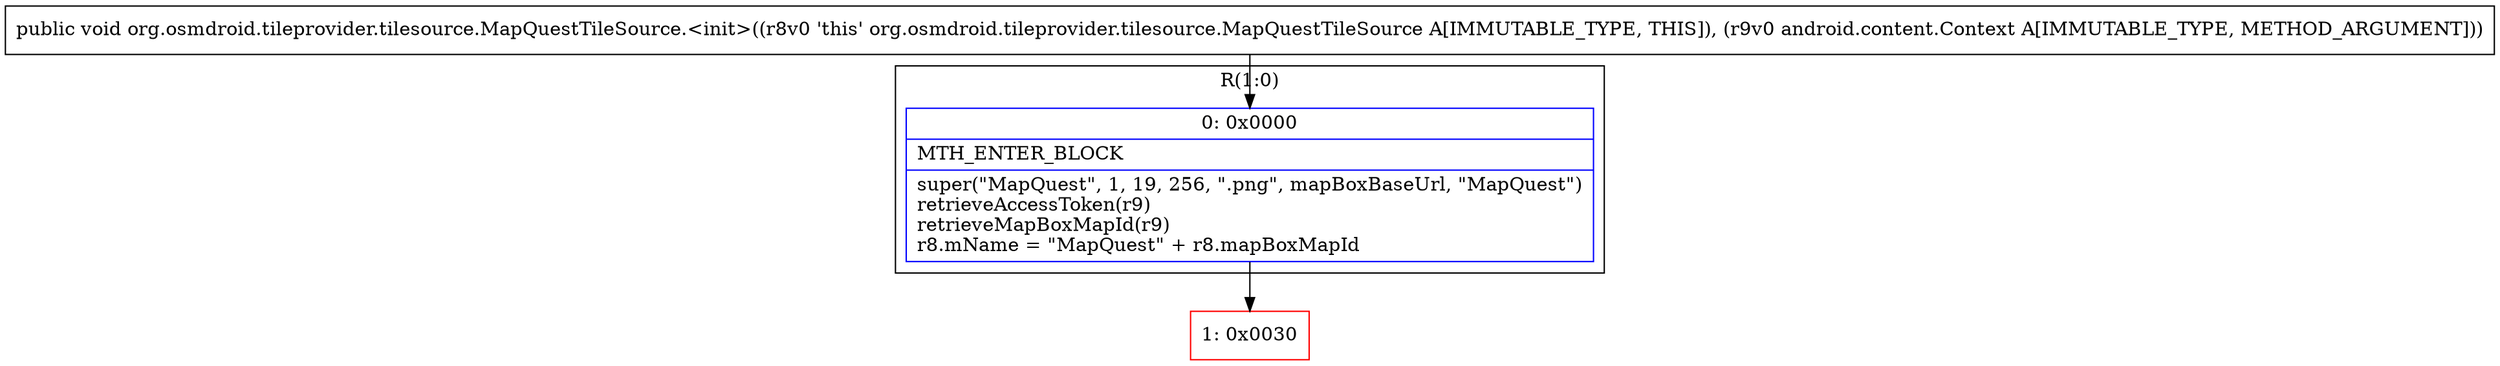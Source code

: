 digraph "CFG fororg.osmdroid.tileprovider.tilesource.MapQuestTileSource.\<init\>(Landroid\/content\/Context;)V" {
subgraph cluster_Region_1118953041 {
label = "R(1:0)";
node [shape=record,color=blue];
Node_0 [shape=record,label="{0\:\ 0x0000|MTH_ENTER_BLOCK\l|super(\"MapQuest\", 1, 19, 256, \".png\", mapBoxBaseUrl, \"MapQuest\")\lretrieveAccessToken(r9)\lretrieveMapBoxMapId(r9)\lr8.mName = \"MapQuest\" + r8.mapBoxMapId\l}"];
}
Node_1 [shape=record,color=red,label="{1\:\ 0x0030}"];
MethodNode[shape=record,label="{public void org.osmdroid.tileprovider.tilesource.MapQuestTileSource.\<init\>((r8v0 'this' org.osmdroid.tileprovider.tilesource.MapQuestTileSource A[IMMUTABLE_TYPE, THIS]), (r9v0 android.content.Context A[IMMUTABLE_TYPE, METHOD_ARGUMENT])) }"];
MethodNode -> Node_0;
Node_0 -> Node_1;
}

